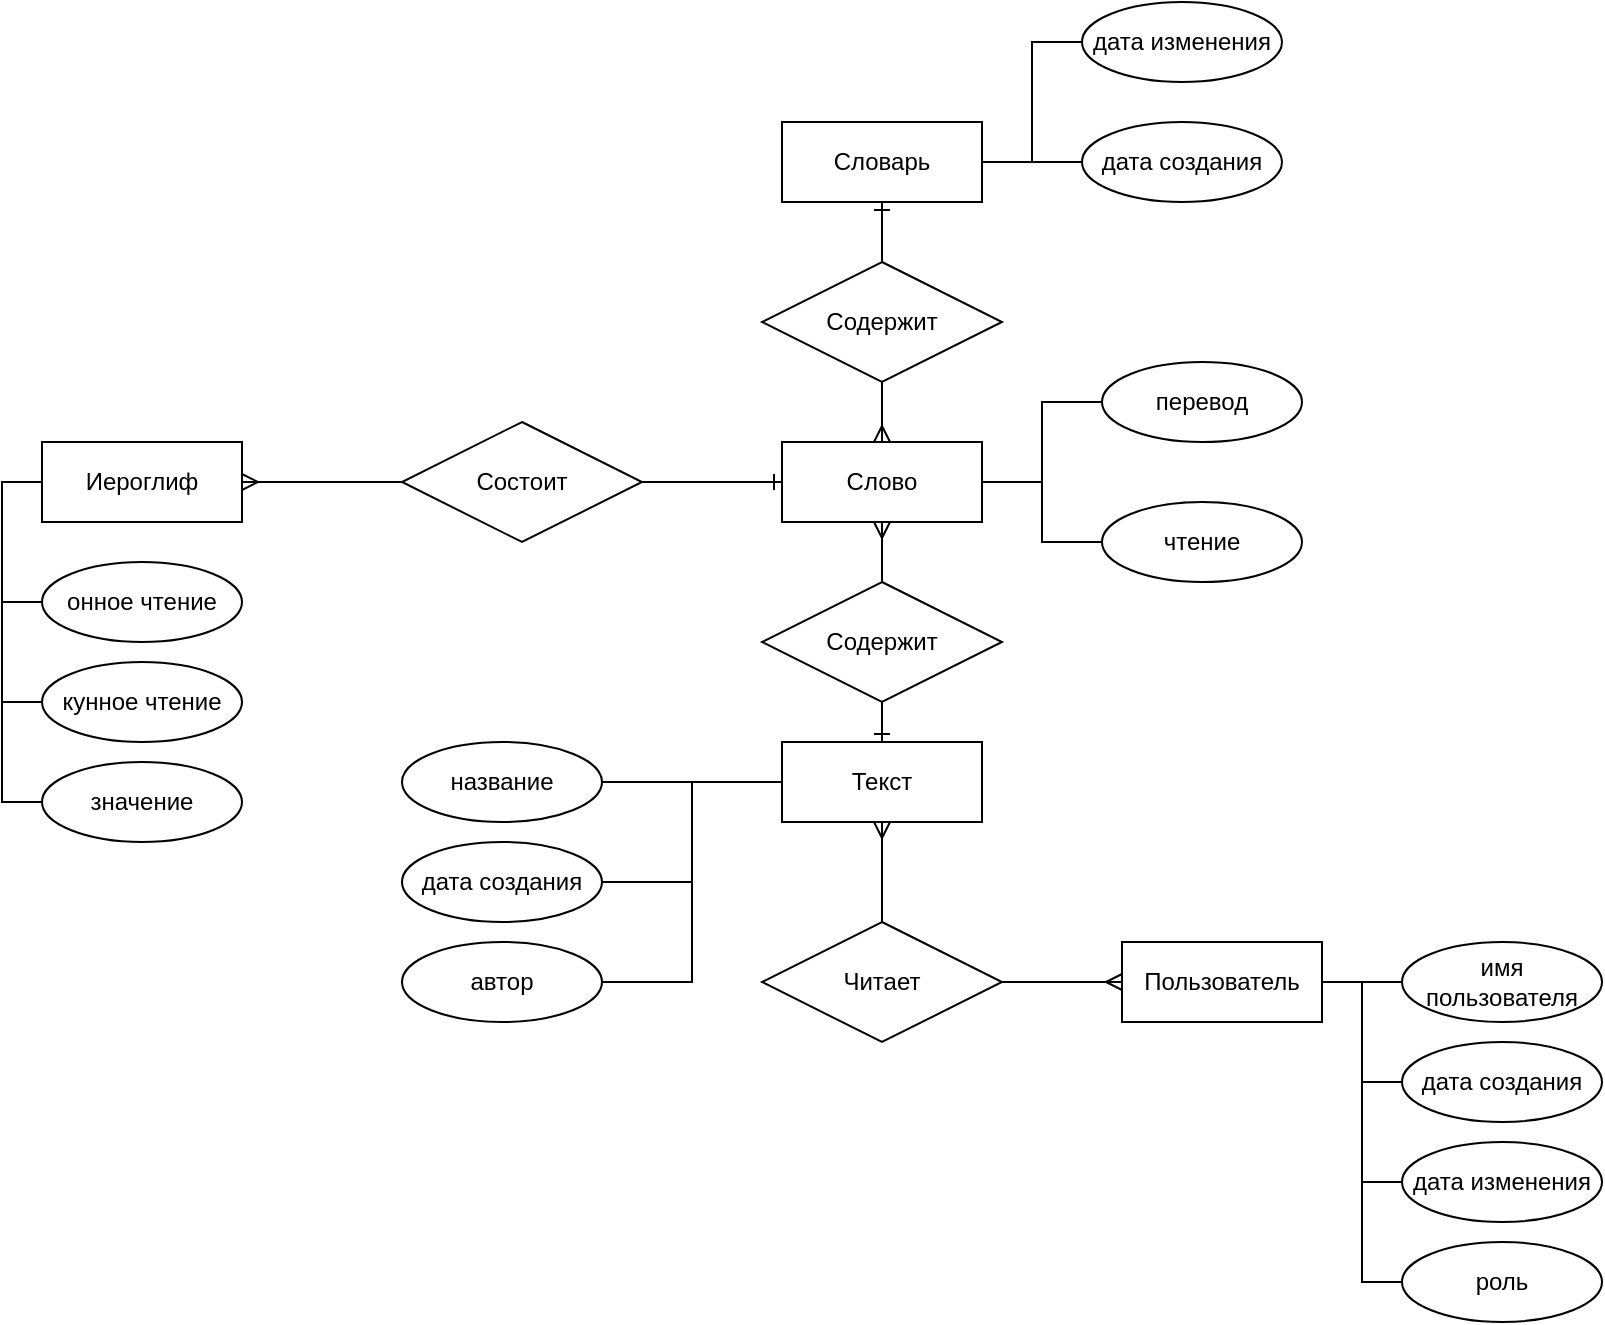 <mxfile version="20.7.4" type="device" pages="2"><diagram id="XTMppJTpt8pJ6Cv1bxBg" name="er"><mxGraphModel dx="938" dy="1787" grid="1" gridSize="10" guides="1" tooltips="1" connect="1" arrows="1" fold="1" page="1" pageScale="1" pageWidth="850" pageHeight="1100" math="0" shadow="0"><root><mxCell id="0"/><mxCell id="1" parent="0"/><mxCell id="jDNQtdLJgMR_1-DOhd2w-3" style="edgeStyle=orthogonalEdgeStyle;rounded=0;orthogonalLoop=1;jettySize=auto;html=1;startArrow=ERone;startFill=0;endArrow=ERmany;endFill=0;" edge="1" parent="1" source="jDNQtdLJgMR_1-DOhd2w-2" target="jDNQtdLJgMR_1-DOhd2w-1"><mxGeometry relative="1" as="geometry"/></mxCell><mxCell id="jDNQtdLJgMR_1-DOhd2w-20" style="edgeStyle=orthogonalEdgeStyle;rounded=0;orthogonalLoop=1;jettySize=auto;html=1;entryX=0;entryY=0.5;entryDx=0;entryDy=0;startArrow=none;startFill=0;endArrow=none;endFill=0;" edge="1" parent="1" source="jDNQtdLJgMR_1-DOhd2w-1" target="jDNQtdLJgMR_1-DOhd2w-7"><mxGeometry relative="1" as="geometry"><Array as="points"><mxPoint x="100" y="140"/><mxPoint x="100" y="200"/></Array></mxGeometry></mxCell><mxCell id="jDNQtdLJgMR_1-DOhd2w-21" style="edgeStyle=orthogonalEdgeStyle;rounded=0;orthogonalLoop=1;jettySize=auto;html=1;entryX=0;entryY=0.5;entryDx=0;entryDy=0;startArrow=none;startFill=0;endArrow=none;endFill=0;" edge="1" parent="1" source="jDNQtdLJgMR_1-DOhd2w-1" target="jDNQtdLJgMR_1-DOhd2w-6"><mxGeometry relative="1" as="geometry"><Array as="points"><mxPoint x="100" y="140"/><mxPoint x="100" y="250"/></Array></mxGeometry></mxCell><mxCell id="jDNQtdLJgMR_1-DOhd2w-22" style="edgeStyle=orthogonalEdgeStyle;rounded=0;orthogonalLoop=1;jettySize=auto;html=1;entryX=0;entryY=0.5;entryDx=0;entryDy=0;startArrow=none;startFill=0;endArrow=none;endFill=0;" edge="1" parent="1" source="jDNQtdLJgMR_1-DOhd2w-1" target="jDNQtdLJgMR_1-DOhd2w-5"><mxGeometry relative="1" as="geometry"><Array as="points"><mxPoint x="100" y="140"/><mxPoint x="100" y="300"/></Array></mxGeometry></mxCell><mxCell id="jDNQtdLJgMR_1-DOhd2w-1" value="Иероглиф" style="whiteSpace=wrap;html=1;align=center;" vertex="1" parent="1"><mxGeometry x="120" y="120" width="100" height="40" as="geometry"/></mxCell><mxCell id="jDNQtdLJgMR_1-DOhd2w-11" style="edgeStyle=orthogonalEdgeStyle;rounded=0;orthogonalLoop=1;jettySize=auto;html=1;startArrow=ERone;startFill=0;endArrow=ERmany;endFill=0;" edge="1" parent="1" source="jDNQtdLJgMR_1-DOhd2w-10" target="jDNQtdLJgMR_1-DOhd2w-2"><mxGeometry relative="1" as="geometry"/></mxCell><mxCell id="jDNQtdLJgMR_1-DOhd2w-29" style="edgeStyle=orthogonalEdgeStyle;rounded=0;orthogonalLoop=1;jettySize=auto;html=1;startArrow=none;startFill=0;endArrow=none;endFill=0;" edge="1" parent="1" source="jDNQtdLJgMR_1-DOhd2w-2" target="jDNQtdLJgMR_1-DOhd2w-27"><mxGeometry relative="1" as="geometry"/></mxCell><mxCell id="jDNQtdLJgMR_1-DOhd2w-30" style="edgeStyle=orthogonalEdgeStyle;rounded=0;orthogonalLoop=1;jettySize=auto;html=1;startArrow=none;startFill=0;endArrow=none;endFill=0;" edge="1" parent="1" source="jDNQtdLJgMR_1-DOhd2w-2" target="jDNQtdLJgMR_1-DOhd2w-28"><mxGeometry relative="1" as="geometry"/></mxCell><mxCell id="jDNQtdLJgMR_1-DOhd2w-2" value="Слово" style="whiteSpace=wrap;html=1;align=center;" vertex="1" parent="1"><mxGeometry x="490" y="120" width="100" height="40" as="geometry"/></mxCell><mxCell id="jDNQtdLJgMR_1-DOhd2w-4" value="Состоит" style="shape=rhombus;perimeter=rhombusPerimeter;whiteSpace=wrap;html=1;align=center;" vertex="1" parent="1"><mxGeometry x="300" y="110" width="120" height="60" as="geometry"/></mxCell><mxCell id="jDNQtdLJgMR_1-DOhd2w-5" value="значение" style="ellipse;whiteSpace=wrap;html=1;align=center;" vertex="1" parent="1"><mxGeometry x="120" y="280" width="100" height="40" as="geometry"/></mxCell><mxCell id="jDNQtdLJgMR_1-DOhd2w-6" value="кунное чтение" style="ellipse;whiteSpace=wrap;html=1;align=center;" vertex="1" parent="1"><mxGeometry x="120" y="230" width="100" height="40" as="geometry"/></mxCell><mxCell id="jDNQtdLJgMR_1-DOhd2w-7" value="онное чтение" style="ellipse;whiteSpace=wrap;html=1;align=center;" vertex="1" parent="1"><mxGeometry x="120" y="180" width="100" height="40" as="geometry"/></mxCell><mxCell id="jDNQtdLJgMR_1-DOhd2w-25" style="edgeStyle=orthogonalEdgeStyle;rounded=0;orthogonalLoop=1;jettySize=auto;html=1;startArrow=none;startFill=0;endArrow=none;endFill=0;" edge="1" parent="1" source="jDNQtdLJgMR_1-DOhd2w-10" target="jDNQtdLJgMR_1-DOhd2w-24"><mxGeometry relative="1" as="geometry"/></mxCell><mxCell id="jDNQtdLJgMR_1-DOhd2w-26" style="edgeStyle=orthogonalEdgeStyle;rounded=0;orthogonalLoop=1;jettySize=auto;html=1;entryX=0;entryY=0.5;entryDx=0;entryDy=0;startArrow=none;startFill=0;endArrow=none;endFill=0;" edge="1" parent="1" source="jDNQtdLJgMR_1-DOhd2w-10" target="jDNQtdLJgMR_1-DOhd2w-23"><mxGeometry relative="1" as="geometry"/></mxCell><mxCell id="jDNQtdLJgMR_1-DOhd2w-10" value="Словарь" style="whiteSpace=wrap;html=1;align=center;" vertex="1" parent="1"><mxGeometry x="490" y="-40" width="100" height="40" as="geometry"/></mxCell><mxCell id="jDNQtdLJgMR_1-DOhd2w-12" value="Содержит" style="shape=rhombus;perimeter=rhombusPerimeter;whiteSpace=wrap;html=1;align=center;" vertex="1" parent="1"><mxGeometry x="480" y="30" width="120" height="60" as="geometry"/></mxCell><mxCell id="jDNQtdLJgMR_1-DOhd2w-14" style="edgeStyle=orthogonalEdgeStyle;rounded=0;orthogonalLoop=1;jettySize=auto;html=1;startArrow=ERone;startFill=0;endArrow=ERmany;endFill=0;" edge="1" parent="1" source="jDNQtdLJgMR_1-DOhd2w-13" target="jDNQtdLJgMR_1-DOhd2w-2"><mxGeometry relative="1" as="geometry"/></mxCell><mxCell id="jDNQtdLJgMR_1-DOhd2w-33" style="edgeStyle=orthogonalEdgeStyle;rounded=0;orthogonalLoop=1;jettySize=auto;html=1;startArrow=none;startFill=0;endArrow=none;endFill=0;" edge="1" parent="1" source="jDNQtdLJgMR_1-DOhd2w-13" target="jDNQtdLJgMR_1-DOhd2w-31"><mxGeometry relative="1" as="geometry"/></mxCell><mxCell id="jDNQtdLJgMR_1-DOhd2w-34" style="edgeStyle=orthogonalEdgeStyle;rounded=0;orthogonalLoop=1;jettySize=auto;html=1;entryX=1;entryY=0.5;entryDx=0;entryDy=0;startArrow=none;startFill=0;endArrow=none;endFill=0;" edge="1" parent="1" source="jDNQtdLJgMR_1-DOhd2w-13" target="jDNQtdLJgMR_1-DOhd2w-32"><mxGeometry relative="1" as="geometry"/></mxCell><mxCell id="jDNQtdLJgMR_1-DOhd2w-36" style="edgeStyle=orthogonalEdgeStyle;rounded=0;orthogonalLoop=1;jettySize=auto;html=1;entryX=1;entryY=0.5;entryDx=0;entryDy=0;startArrow=none;startFill=0;endArrow=none;endFill=0;" edge="1" parent="1" source="jDNQtdLJgMR_1-DOhd2w-13" target="jDNQtdLJgMR_1-DOhd2w-35"><mxGeometry relative="1" as="geometry"/></mxCell><mxCell id="jDNQtdLJgMR_1-DOhd2w-13" value="Текст" style="whiteSpace=wrap;html=1;align=center;" vertex="1" parent="1"><mxGeometry x="490" y="270" width="100" height="40" as="geometry"/></mxCell><mxCell id="jDNQtdLJgMR_1-DOhd2w-15" value="Содержит" style="shape=rhombus;perimeter=rhombusPerimeter;whiteSpace=wrap;html=1;align=center;" vertex="1" parent="1"><mxGeometry x="480" y="190" width="120" height="60" as="geometry"/></mxCell><mxCell id="jDNQtdLJgMR_1-DOhd2w-17" style="edgeStyle=orthogonalEdgeStyle;rounded=0;orthogonalLoop=1;jettySize=auto;html=1;startArrow=none;startFill=0;endArrow=ERmany;endFill=0;" edge="1" parent="1" source="jDNQtdLJgMR_1-DOhd2w-18" target="jDNQtdLJgMR_1-DOhd2w-13"><mxGeometry relative="1" as="geometry"/></mxCell><mxCell id="jDNQtdLJgMR_1-DOhd2w-41" style="edgeStyle=orthogonalEdgeStyle;rounded=0;orthogonalLoop=1;jettySize=auto;html=1;startArrow=none;startFill=0;endArrow=none;endFill=0;" edge="1" parent="1" source="jDNQtdLJgMR_1-DOhd2w-16" target="jDNQtdLJgMR_1-DOhd2w-37"><mxGeometry relative="1" as="geometry"/></mxCell><mxCell id="jDNQtdLJgMR_1-DOhd2w-42" style="edgeStyle=orthogonalEdgeStyle;rounded=0;orthogonalLoop=1;jettySize=auto;html=1;entryX=0;entryY=0.5;entryDx=0;entryDy=0;startArrow=none;startFill=0;endArrow=none;endFill=0;" edge="1" parent="1" source="jDNQtdLJgMR_1-DOhd2w-16" target="jDNQtdLJgMR_1-DOhd2w-38"><mxGeometry relative="1" as="geometry"/></mxCell><mxCell id="jDNQtdLJgMR_1-DOhd2w-43" style="edgeStyle=orthogonalEdgeStyle;rounded=0;orthogonalLoop=1;jettySize=auto;html=1;entryX=0;entryY=0.5;entryDx=0;entryDy=0;startArrow=none;startFill=0;endArrow=none;endFill=0;" edge="1" parent="1" source="jDNQtdLJgMR_1-DOhd2w-16" target="jDNQtdLJgMR_1-DOhd2w-39"><mxGeometry relative="1" as="geometry"/></mxCell><mxCell id="jDNQtdLJgMR_1-DOhd2w-44" style="edgeStyle=orthogonalEdgeStyle;rounded=0;orthogonalLoop=1;jettySize=auto;html=1;entryX=0;entryY=0.5;entryDx=0;entryDy=0;startArrow=none;startFill=0;endArrow=none;endFill=0;" edge="1" parent="1" source="jDNQtdLJgMR_1-DOhd2w-16" target="jDNQtdLJgMR_1-DOhd2w-40"><mxGeometry relative="1" as="geometry"/></mxCell><mxCell id="jDNQtdLJgMR_1-DOhd2w-16" value="Пользователь" style="whiteSpace=wrap;html=1;align=center;" vertex="1" parent="1"><mxGeometry x="660" y="370" width="100" height="40" as="geometry"/></mxCell><mxCell id="jDNQtdLJgMR_1-DOhd2w-18" value="Читает" style="shape=rhombus;perimeter=rhombusPerimeter;whiteSpace=wrap;html=1;align=center;" vertex="1" parent="1"><mxGeometry x="480" y="360" width="120" height="60" as="geometry"/></mxCell><mxCell id="jDNQtdLJgMR_1-DOhd2w-19" value="" style="edgeStyle=orthogonalEdgeStyle;rounded=0;orthogonalLoop=1;jettySize=auto;html=1;startArrow=ERmany;startFill=0;endArrow=none;endFill=0;" edge="1" parent="1" source="jDNQtdLJgMR_1-DOhd2w-16" target="jDNQtdLJgMR_1-DOhd2w-18"><mxGeometry relative="1" as="geometry"><mxPoint x="660" y="390.029" as="sourcePoint"/><mxPoint x="540" y="310" as="targetPoint"/></mxGeometry></mxCell><mxCell id="jDNQtdLJgMR_1-DOhd2w-23" value="дата изменения" style="ellipse;whiteSpace=wrap;html=1;align=center;" vertex="1" parent="1"><mxGeometry x="640" y="-100" width="100" height="40" as="geometry"/></mxCell><mxCell id="jDNQtdLJgMR_1-DOhd2w-24" value="дата создания" style="ellipse;whiteSpace=wrap;html=1;align=center;" vertex="1" parent="1"><mxGeometry x="640" y="-40" width="100" height="40" as="geometry"/></mxCell><mxCell id="jDNQtdLJgMR_1-DOhd2w-27" value="перевод" style="ellipse;whiteSpace=wrap;html=1;align=center;" vertex="1" parent="1"><mxGeometry x="650" y="80" width="100" height="40" as="geometry"/></mxCell><mxCell id="jDNQtdLJgMR_1-DOhd2w-28" value="чтение" style="ellipse;whiteSpace=wrap;html=1;align=center;" vertex="1" parent="1"><mxGeometry x="650" y="150" width="100" height="40" as="geometry"/></mxCell><mxCell id="jDNQtdLJgMR_1-DOhd2w-31" value="название" style="ellipse;whiteSpace=wrap;html=1;align=center;" vertex="1" parent="1"><mxGeometry x="300" y="270" width="100" height="40" as="geometry"/></mxCell><mxCell id="jDNQtdLJgMR_1-DOhd2w-32" value="дата создания" style="ellipse;whiteSpace=wrap;html=1;align=center;" vertex="1" parent="1"><mxGeometry x="300" y="320" width="100" height="40" as="geometry"/></mxCell><mxCell id="jDNQtdLJgMR_1-DOhd2w-35" value="автор" style="ellipse;whiteSpace=wrap;html=1;align=center;" vertex="1" parent="1"><mxGeometry x="300" y="370" width="100" height="40" as="geometry"/></mxCell><mxCell id="jDNQtdLJgMR_1-DOhd2w-37" value="имя пользователя" style="ellipse;whiteSpace=wrap;html=1;align=center;" vertex="1" parent="1"><mxGeometry x="800" y="370" width="100" height="40" as="geometry"/></mxCell><mxCell id="jDNQtdLJgMR_1-DOhd2w-38" value="дата создания" style="ellipse;whiteSpace=wrap;html=1;align=center;" vertex="1" parent="1"><mxGeometry x="800" y="420" width="100" height="40" as="geometry"/></mxCell><mxCell id="jDNQtdLJgMR_1-DOhd2w-39" value="дата изменения" style="ellipse;whiteSpace=wrap;html=1;align=center;" vertex="1" parent="1"><mxGeometry x="800" y="470" width="100" height="40" as="geometry"/></mxCell><mxCell id="jDNQtdLJgMR_1-DOhd2w-40" value="роль" style="ellipse;whiteSpace=wrap;html=1;align=center;" vertex="1" parent="1"><mxGeometry x="800" y="520" width="100" height="40" as="geometry"/></mxCell></root></mxGraphModel></diagram><diagram id="GpcjdrmjWDZOrUsOatzm" name="usecase"><mxGraphModel dx="782" dy="573" grid="1" gridSize="10" guides="1" tooltips="1" connect="1" arrows="1" fold="1" page="1" pageScale="1" pageWidth="850" pageHeight="1100" math="0" shadow="0"><root><mxCell id="0"/><mxCell id="1" parent="0"/><mxCell id="zzZlyjfI5npRuXjIIty0-7" style="rounded=0;orthogonalLoop=1;jettySize=auto;html=1;startArrow=none;startFill=0;endArrow=classic;endFill=1;" edge="1" parent="1" source="zzZlyjfI5npRuXjIIty0-1" target="zzZlyjfI5npRuXjIIty0-5"><mxGeometry relative="1" as="geometry"/></mxCell><mxCell id="zzZlyjfI5npRuXjIIty0-8" style="edgeStyle=none;rounded=0;orthogonalLoop=1;jettySize=auto;html=1;startArrow=none;startFill=0;endArrow=classic;endFill=1;" edge="1" parent="1" source="zzZlyjfI5npRuXjIIty0-1" target="zzZlyjfI5npRuXjIIty0-6"><mxGeometry relative="1" as="geometry"/></mxCell><mxCell id="zzZlyjfI5npRuXjIIty0-9" style="edgeStyle=none;rounded=0;orthogonalLoop=1;jettySize=auto;html=1;startArrow=none;startFill=0;endArrow=classic;endFill=1;" edge="1" parent="1" source="zzZlyjfI5npRuXjIIty0-1" target="zzZlyjfI5npRuXjIIty0-4"><mxGeometry relative="1" as="geometry"/></mxCell><mxCell id="zzZlyjfI5npRuXjIIty0-1" value="Пользователь" style="shape=umlActor;verticalLabelPosition=bottom;verticalAlign=top;html=1;outlineConnect=0;" vertex="1" parent="1"><mxGeometry x="220" y="110" width="30" height="60" as="geometry"/></mxCell><mxCell id="zzZlyjfI5npRuXjIIty0-11" style="edgeStyle=none;rounded=0;orthogonalLoop=1;jettySize=auto;html=1;startArrow=none;startFill=0;endArrow=classic;endFill=1;" edge="1" parent="1" source="zzZlyjfI5npRuXjIIty0-2" target="zzZlyjfI5npRuXjIIty0-4"><mxGeometry relative="1" as="geometry"/></mxCell><mxCell id="zzZlyjfI5npRuXjIIty0-14" style="edgeStyle=none;rounded=0;orthogonalLoop=1;jettySize=auto;html=1;startArrow=none;startFill=0;endArrow=classic;endFill=1;" edge="1" parent="1" source="zzZlyjfI5npRuXjIIty0-2" target="zzZlyjfI5npRuXjIIty0-12"><mxGeometry relative="1" as="geometry"/></mxCell><mxCell id="zzZlyjfI5npRuXjIIty0-18" style="edgeStyle=none;rounded=0;orthogonalLoop=1;jettySize=auto;html=1;startArrow=none;startFill=0;endArrow=classic;endFill=1;" edge="1" parent="1" source="zzZlyjfI5npRuXjIIty0-2" target="zzZlyjfI5npRuXjIIty0-15"><mxGeometry relative="1" as="geometry"/></mxCell><mxCell id="zzZlyjfI5npRuXjIIty0-19" style="edgeStyle=none;rounded=0;orthogonalLoop=1;jettySize=auto;html=1;startArrow=none;startFill=0;endArrow=classic;endFill=1;" edge="1" parent="1" source="zzZlyjfI5npRuXjIIty0-2" target="zzZlyjfI5npRuXjIIty0-17"><mxGeometry relative="1" as="geometry"/></mxCell><mxCell id="zzZlyjfI5npRuXjIIty0-20" style="edgeStyle=none;rounded=0;orthogonalLoop=1;jettySize=auto;html=1;startArrow=none;startFill=0;endArrow=classic;endFill=1;" edge="1" parent="1" source="zzZlyjfI5npRuXjIIty0-2" target="zzZlyjfI5npRuXjIIty0-16"><mxGeometry relative="1" as="geometry"/></mxCell><mxCell id="zzZlyjfI5npRuXjIIty0-24" style="edgeStyle=none;rounded=0;orthogonalLoop=1;jettySize=auto;html=1;startArrow=none;startFill=0;endArrow=classic;endFill=1;" edge="1" parent="1" source="zzZlyjfI5npRuXjIIty0-2" target="zzZlyjfI5npRuXjIIty0-21"><mxGeometry relative="1" as="geometry"/></mxCell><mxCell id="zzZlyjfI5npRuXjIIty0-2" value="Администратор" style="shape=umlActor;verticalLabelPosition=bottom;verticalAlign=top;html=1;outlineConnect=0;" vertex="1" parent="1"><mxGeometry x="380" y="410" width="30" height="60" as="geometry"/></mxCell><mxCell id="zzZlyjfI5npRuXjIIty0-10" style="edgeStyle=none;rounded=0;orthogonalLoop=1;jettySize=auto;html=1;startArrow=none;startFill=0;endArrow=classic;endFill=1;" edge="1" parent="1" source="zzZlyjfI5npRuXjIIty0-3" target="zzZlyjfI5npRuXjIIty0-4"><mxGeometry relative="1" as="geometry"/></mxCell><mxCell id="zzZlyjfI5npRuXjIIty0-13" style="edgeStyle=none;rounded=0;orthogonalLoop=1;jettySize=auto;html=1;startArrow=none;startFill=0;endArrow=classic;endFill=1;" edge="1" parent="1" source="zzZlyjfI5npRuXjIIty0-3" target="zzZlyjfI5npRuXjIIty0-12"><mxGeometry relative="1" as="geometry"/></mxCell><mxCell id="zzZlyjfI5npRuXjIIty0-22" style="edgeStyle=none;rounded=0;orthogonalLoop=1;jettySize=auto;html=1;startArrow=none;startFill=0;endArrow=classic;endFill=1;" edge="1" parent="1" source="zzZlyjfI5npRuXjIIty0-3" target="zzZlyjfI5npRuXjIIty0-21"><mxGeometry relative="1" as="geometry"/></mxCell><mxCell id="zzZlyjfI5npRuXjIIty0-3" value="Модератор" style="shape=umlActor;verticalLabelPosition=bottom;verticalAlign=top;html=1;outlineConnect=0;" vertex="1" parent="1"><mxGeometry x="60" y="410" width="30" height="60" as="geometry"/></mxCell><mxCell id="zzZlyjfI5npRuXjIIty0-4" value="Просмотр&lt;br&gt;текста" style="ellipse;whiteSpace=wrap;html=1;" vertex="1" parent="1"><mxGeometry x="185" y="280" width="100" height="60" as="geometry"/></mxCell><mxCell id="zzZlyjfI5npRuXjIIty0-5" value="Аутентификация" style="ellipse;whiteSpace=wrap;html=1;" vertex="1" parent="1"><mxGeometry x="60" y="50" width="100" height="60" as="geometry"/></mxCell><mxCell id="zzZlyjfI5npRuXjIIty0-6" value="Добавление слова&lt;br&gt;в словарь" style="ellipse;whiteSpace=wrap;html=1;" vertex="1" parent="1"><mxGeometry x="310" y="50" width="100" height="60" as="geometry"/></mxCell><mxCell id="zzZlyjfI5npRuXjIIty0-12" value="Добавление&lt;br&gt;текста" style="ellipse;whiteSpace=wrap;html=1;" vertex="1" parent="1"><mxGeometry x="185" y="580" width="100" height="60" as="geometry"/></mxCell><mxCell id="zzZlyjfI5npRuXjIIty0-15" value="Манипуляции с учетными записями" style="ellipse;whiteSpace=wrap;html=1;" vertex="1" parent="1"><mxGeometry x="430" y="310" width="100" height="60" as="geometry"/></mxCell><mxCell id="zzZlyjfI5npRuXjIIty0-16" value="Изменение&lt;br&gt;данных о&lt;br&gt;пользователе" style="ellipse;whiteSpace=wrap;html=1;" vertex="1" parent="1"><mxGeometry x="430" y="520" width="100" height="60" as="geometry"/></mxCell><mxCell id="zzZlyjfI5npRuXjIIty0-17" value="Просмотр активности" style="ellipse;whiteSpace=wrap;html=1;" vertex="1" parent="1"><mxGeometry x="540" y="410" width="100" height="60" as="geometry"/></mxCell><mxCell id="zzZlyjfI5npRuXjIIty0-21" value="Управление&lt;br&gt;доступом к&lt;br&gt;текстам" style="ellipse;whiteSpace=wrap;html=1;" vertex="1" parent="1"><mxGeometry x="185" y="410" width="100" height="60" as="geometry"/></mxCell></root></mxGraphModel></diagram></mxfile>